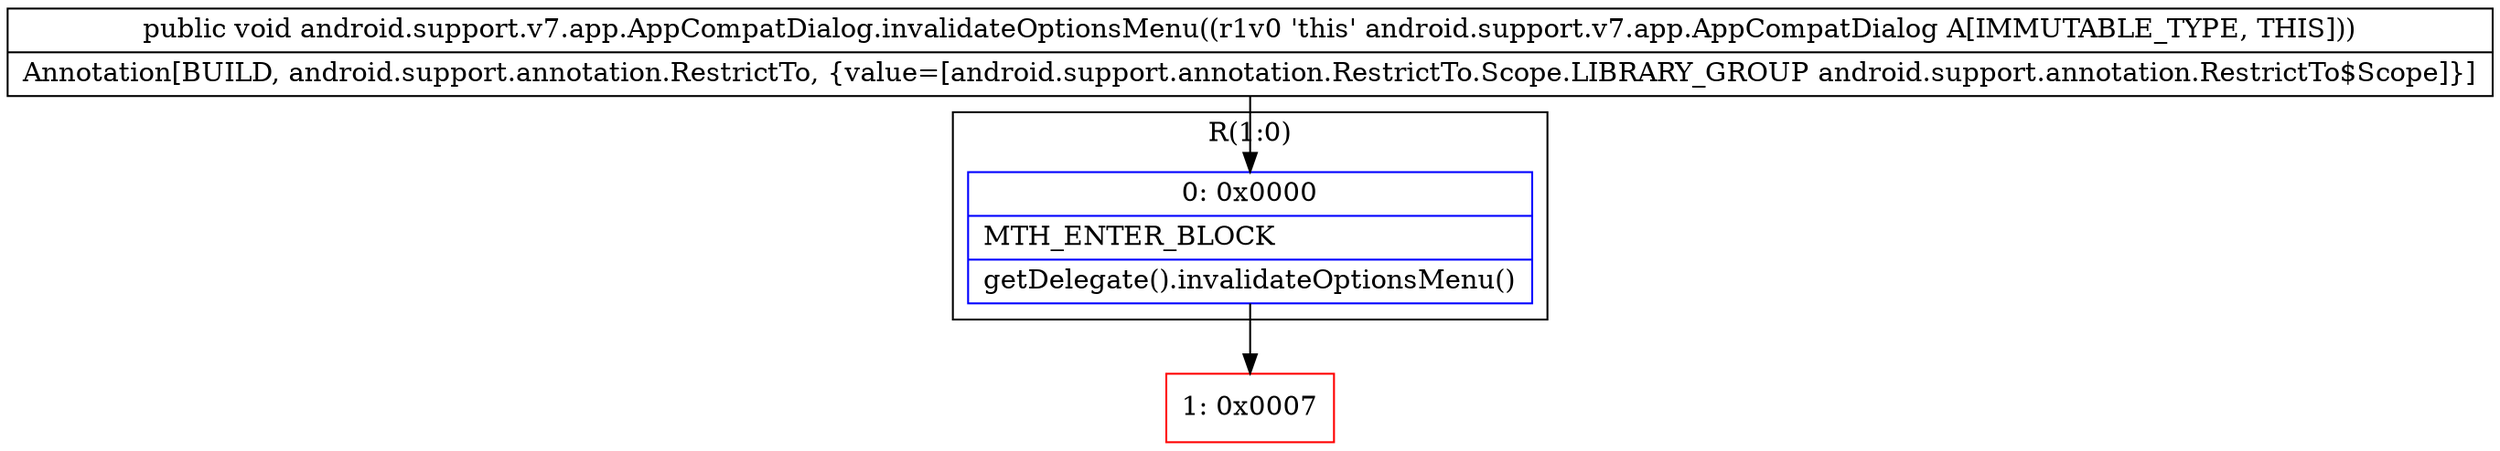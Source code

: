 digraph "CFG forandroid.support.v7.app.AppCompatDialog.invalidateOptionsMenu()V" {
subgraph cluster_Region_794170533 {
label = "R(1:0)";
node [shape=record,color=blue];
Node_0 [shape=record,label="{0\:\ 0x0000|MTH_ENTER_BLOCK\l|getDelegate().invalidateOptionsMenu()\l}"];
}
Node_1 [shape=record,color=red,label="{1\:\ 0x0007}"];
MethodNode[shape=record,label="{public void android.support.v7.app.AppCompatDialog.invalidateOptionsMenu((r1v0 'this' android.support.v7.app.AppCompatDialog A[IMMUTABLE_TYPE, THIS]))  | Annotation[BUILD, android.support.annotation.RestrictTo, \{value=[android.support.annotation.RestrictTo.Scope.LIBRARY_GROUP android.support.annotation.RestrictTo$Scope]\}]\l}"];
MethodNode -> Node_0;
Node_0 -> Node_1;
}

